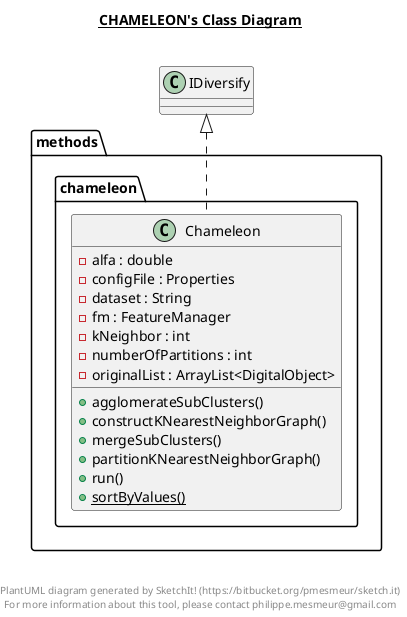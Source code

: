 @startuml

title __CHAMELEON's Class Diagram__\n

  namespace methods.chameleon {
    class methods.chameleon.Chameleon {
        - alfa : double
        - configFile : Properties
        - dataset : String
        - fm : FeatureManager
        - kNeighbor : int
        - numberOfPartitions : int
        - originalList : ArrayList<DigitalObject>
        + agglomerateSubClusters()
        + constructKNearestNeighborGraph()
        + mergeSubClusters()
        + partitionKNearestNeighborGraph()
        + run()
        {static} + sortByValues()
    }
  }
  

  methods.chameleon.Chameleon .up.|> IDiversify


right footer


PlantUML diagram generated by SketchIt! (https://bitbucket.org/pmesmeur/sketch.it)
For more information about this tool, please contact philippe.mesmeur@gmail.com
endfooter

@enduml
